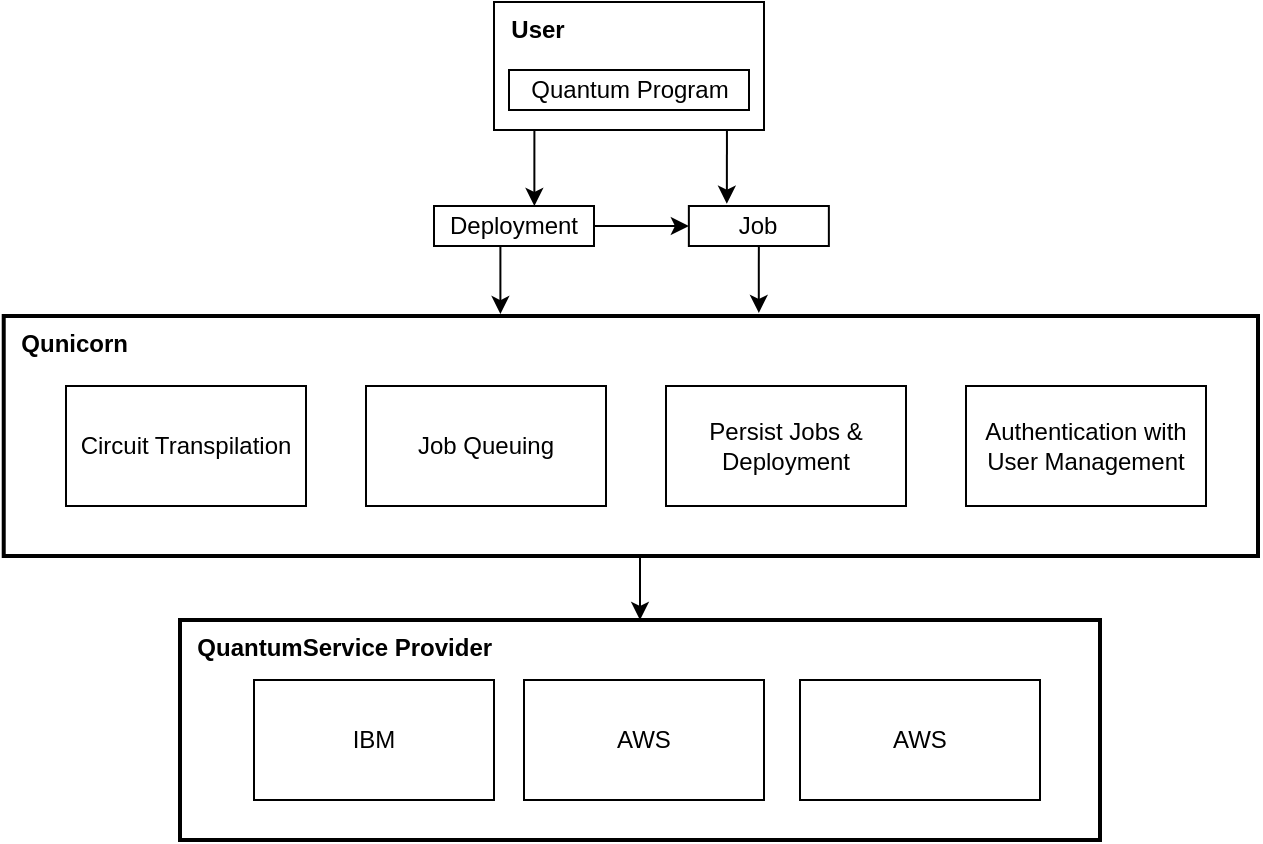 <mxfile version="22.0.6" type="device">
  <diagram id="woZmq--j6TU2j0kvm82t" name="Seite-1">
    <mxGraphModel dx="2362" dy="885" grid="1" gridSize="10" guides="1" tooltips="1" connect="1" arrows="1" fold="1" page="0" pageScale="1" pageWidth="827" pageHeight="1169" background="none" math="0" shadow="0">
      <root>
        <mxCell id="0" />
        <mxCell id="1" parent="0" />
        <mxCell id="t27paKJEgx_SuJI81twm-21" style="edgeStyle=orthogonalEdgeStyle;rounded=0;orthogonalLoop=1;jettySize=auto;html=1;exitX=0.5;exitY=1;exitDx=0;exitDy=0;entryX=0.5;entryY=0;entryDx=0;entryDy=0;" parent="1" source="V3UwspmhFO0YC6Pmkuhm-42" target="V3UwspmhFO0YC6Pmkuhm-54" edge="1">
          <mxGeometry relative="1" as="geometry" />
        </mxCell>
        <mxCell id="V3UwspmhFO0YC6Pmkuhm-42" value="&amp;nbsp; &lt;b&gt;Qunicorn&lt;/b&gt;" style="rounded=0;whiteSpace=wrap;html=1;fillColor=default;verticalAlign=top;align=left;strokeWidth=2;" parent="1" vertex="1">
          <mxGeometry x="-608.14" y="205" width="627.14" height="120" as="geometry" />
        </mxCell>
        <mxCell id="V3UwspmhFO0YC6Pmkuhm-54" value="&lt;font size=&quot;1&quot;&gt;&lt;b&gt;&lt;font style=&quot;font-size: 12px;&quot;&gt;&amp;nbsp; QuantumService Provider&lt;br&gt;&lt;/font&gt;&lt;/b&gt;&lt;/font&gt;" style="rounded=0;whiteSpace=wrap;html=1;fillColor=none;verticalAlign=top;align=left;strokeWidth=2;" parent="1" vertex="1">
          <mxGeometry x="-520" y="357" width="460" height="110" as="geometry" />
        </mxCell>
        <mxCell id="t27paKJEgx_SuJI81twm-5" value="Circuit Transpilation" style="rounded=0;whiteSpace=wrap;html=1;" parent="1" vertex="1">
          <mxGeometry x="-577" y="240" width="120" height="60" as="geometry" />
        </mxCell>
        <mxCell id="t27paKJEgx_SuJI81twm-6" value="Job Queuing" style="rounded=0;whiteSpace=wrap;html=1;" parent="1" vertex="1">
          <mxGeometry x="-427" y="240" width="120" height="60" as="geometry" />
        </mxCell>
        <mxCell id="t27paKJEgx_SuJI81twm-18" style="edgeStyle=orthogonalEdgeStyle;rounded=0;orthogonalLoop=1;jettySize=auto;html=1;exitX=1;exitY=0.5;exitDx=0;exitDy=0;entryX=0;entryY=0.5;entryDx=0;entryDy=0;" parent="1" source="t27paKJEgx_SuJI81twm-8" target="t27paKJEgx_SuJI81twm-11" edge="1">
          <mxGeometry relative="1" as="geometry" />
        </mxCell>
        <mxCell id="t27paKJEgx_SuJI81twm-8" value="Deployment" style="rounded=0;whiteSpace=wrap;html=1;" parent="1" vertex="1">
          <mxGeometry x="-393" y="150" width="80" height="20" as="geometry" />
        </mxCell>
        <mxCell id="t27paKJEgx_SuJI81twm-9" value="Persist Jobs &amp;amp; Deployment" style="rounded=0;whiteSpace=wrap;html=1;" parent="1" vertex="1">
          <mxGeometry x="-277" y="240" width="120" height="60" as="geometry" />
        </mxCell>
        <mxCell id="t27paKJEgx_SuJI81twm-10" value="Authentication with User Management" style="rounded=0;whiteSpace=wrap;html=1;" parent="1" vertex="1">
          <mxGeometry x="-127" y="240" width="120" height="60" as="geometry" />
        </mxCell>
        <mxCell id="t27paKJEgx_SuJI81twm-11" value="Job" style="rounded=0;whiteSpace=wrap;html=1;" parent="1" vertex="1">
          <mxGeometry x="-265.57" y="150" width="70" height="20" as="geometry" />
        </mxCell>
        <mxCell id="t27paKJEgx_SuJI81twm-12" value="IBM" style="rounded=0;whiteSpace=wrap;html=1;" parent="1" vertex="1">
          <mxGeometry x="-483" y="387" width="120" height="60" as="geometry" />
        </mxCell>
        <mxCell id="t27paKJEgx_SuJI81twm-13" value="AWS" style="rounded=0;whiteSpace=wrap;html=1;" parent="1" vertex="1">
          <mxGeometry x="-348" y="387" width="120" height="60" as="geometry" />
        </mxCell>
        <mxCell id="t27paKJEgx_SuJI81twm-29" style="edgeStyle=orthogonalEdgeStyle;rounded=0;orthogonalLoop=1;jettySize=auto;html=1;exitX=0.099;exitY=0.985;exitDx=0;exitDy=0;entryX=0.5;entryY=0;entryDx=0;entryDy=0;exitPerimeter=0;" parent="1" edge="1">
          <mxGeometry relative="1" as="geometry">
            <mxPoint x="-341.635" y="111.04" as="sourcePoint" />
            <mxPoint x="-342.81" y="150" as="targetPoint" />
            <Array as="points">
              <mxPoint x="-343" y="111" />
            </Array>
          </mxGeometry>
        </mxCell>
        <mxCell id="t27paKJEgx_SuJI81twm-14" value="&lt;b&gt;&amp;nbsp; User&lt;/b&gt;" style="rounded=0;whiteSpace=wrap;html=1;align=left;verticalAlign=top;" parent="1" vertex="1">
          <mxGeometry x="-363" y="48" width="135" height="64" as="geometry" />
        </mxCell>
        <mxCell id="t27paKJEgx_SuJI81twm-7" value="Quantum Program" style="rounded=0;whiteSpace=wrap;html=1;" parent="1" vertex="1">
          <mxGeometry x="-355.5" y="82" width="120" height="20" as="geometry" />
        </mxCell>
        <mxCell id="t27paKJEgx_SuJI81twm-26" style="edgeStyle=orthogonalEdgeStyle;rounded=0;orthogonalLoop=1;jettySize=auto;html=1;exitX=0.5;exitY=1;exitDx=0;exitDy=0;entryX=0.396;entryY=-0.008;entryDx=0;entryDy=0;entryPerimeter=0;" parent="1" source="t27paKJEgx_SuJI81twm-8" target="V3UwspmhFO0YC6Pmkuhm-42" edge="1">
          <mxGeometry relative="1" as="geometry" />
        </mxCell>
        <mxCell id="t27paKJEgx_SuJI81twm-28" style="edgeStyle=orthogonalEdgeStyle;rounded=0;orthogonalLoop=1;jettySize=auto;html=1;exitX=0.5;exitY=1;exitDx=0;exitDy=0;entryX=0.602;entryY=-0.013;entryDx=0;entryDy=0;entryPerimeter=0;" parent="1" source="t27paKJEgx_SuJI81twm-11" target="V3UwspmhFO0YC6Pmkuhm-42" edge="1">
          <mxGeometry relative="1" as="geometry">
            <Array as="points">
              <mxPoint x="-231" y="180" />
              <mxPoint x="-231" y="180" />
            </Array>
          </mxGeometry>
        </mxCell>
        <mxCell id="t27paKJEgx_SuJI81twm-30" style="edgeStyle=orthogonalEdgeStyle;rounded=0;orthogonalLoop=1;jettySize=auto;html=1;entryX=0.314;entryY=-0.058;entryDx=0;entryDy=0;entryPerimeter=0;exitX=0.885;exitY=1.007;exitDx=0;exitDy=0;exitPerimeter=0;" parent="1" edge="1">
          <mxGeometry relative="1" as="geometry">
            <mxPoint x="-246.525" y="112.448" as="sourcePoint" />
            <mxPoint x="-246.59" y="148.84" as="targetPoint" />
          </mxGeometry>
        </mxCell>
        <mxCell id="iRkPKjhTWpxQjBQank2m-1" value="AWS" style="rounded=0;whiteSpace=wrap;html=1;" parent="1" vertex="1">
          <mxGeometry x="-210" y="387" width="120" height="60" as="geometry" />
        </mxCell>
      </root>
    </mxGraphModel>
  </diagram>
</mxfile>
